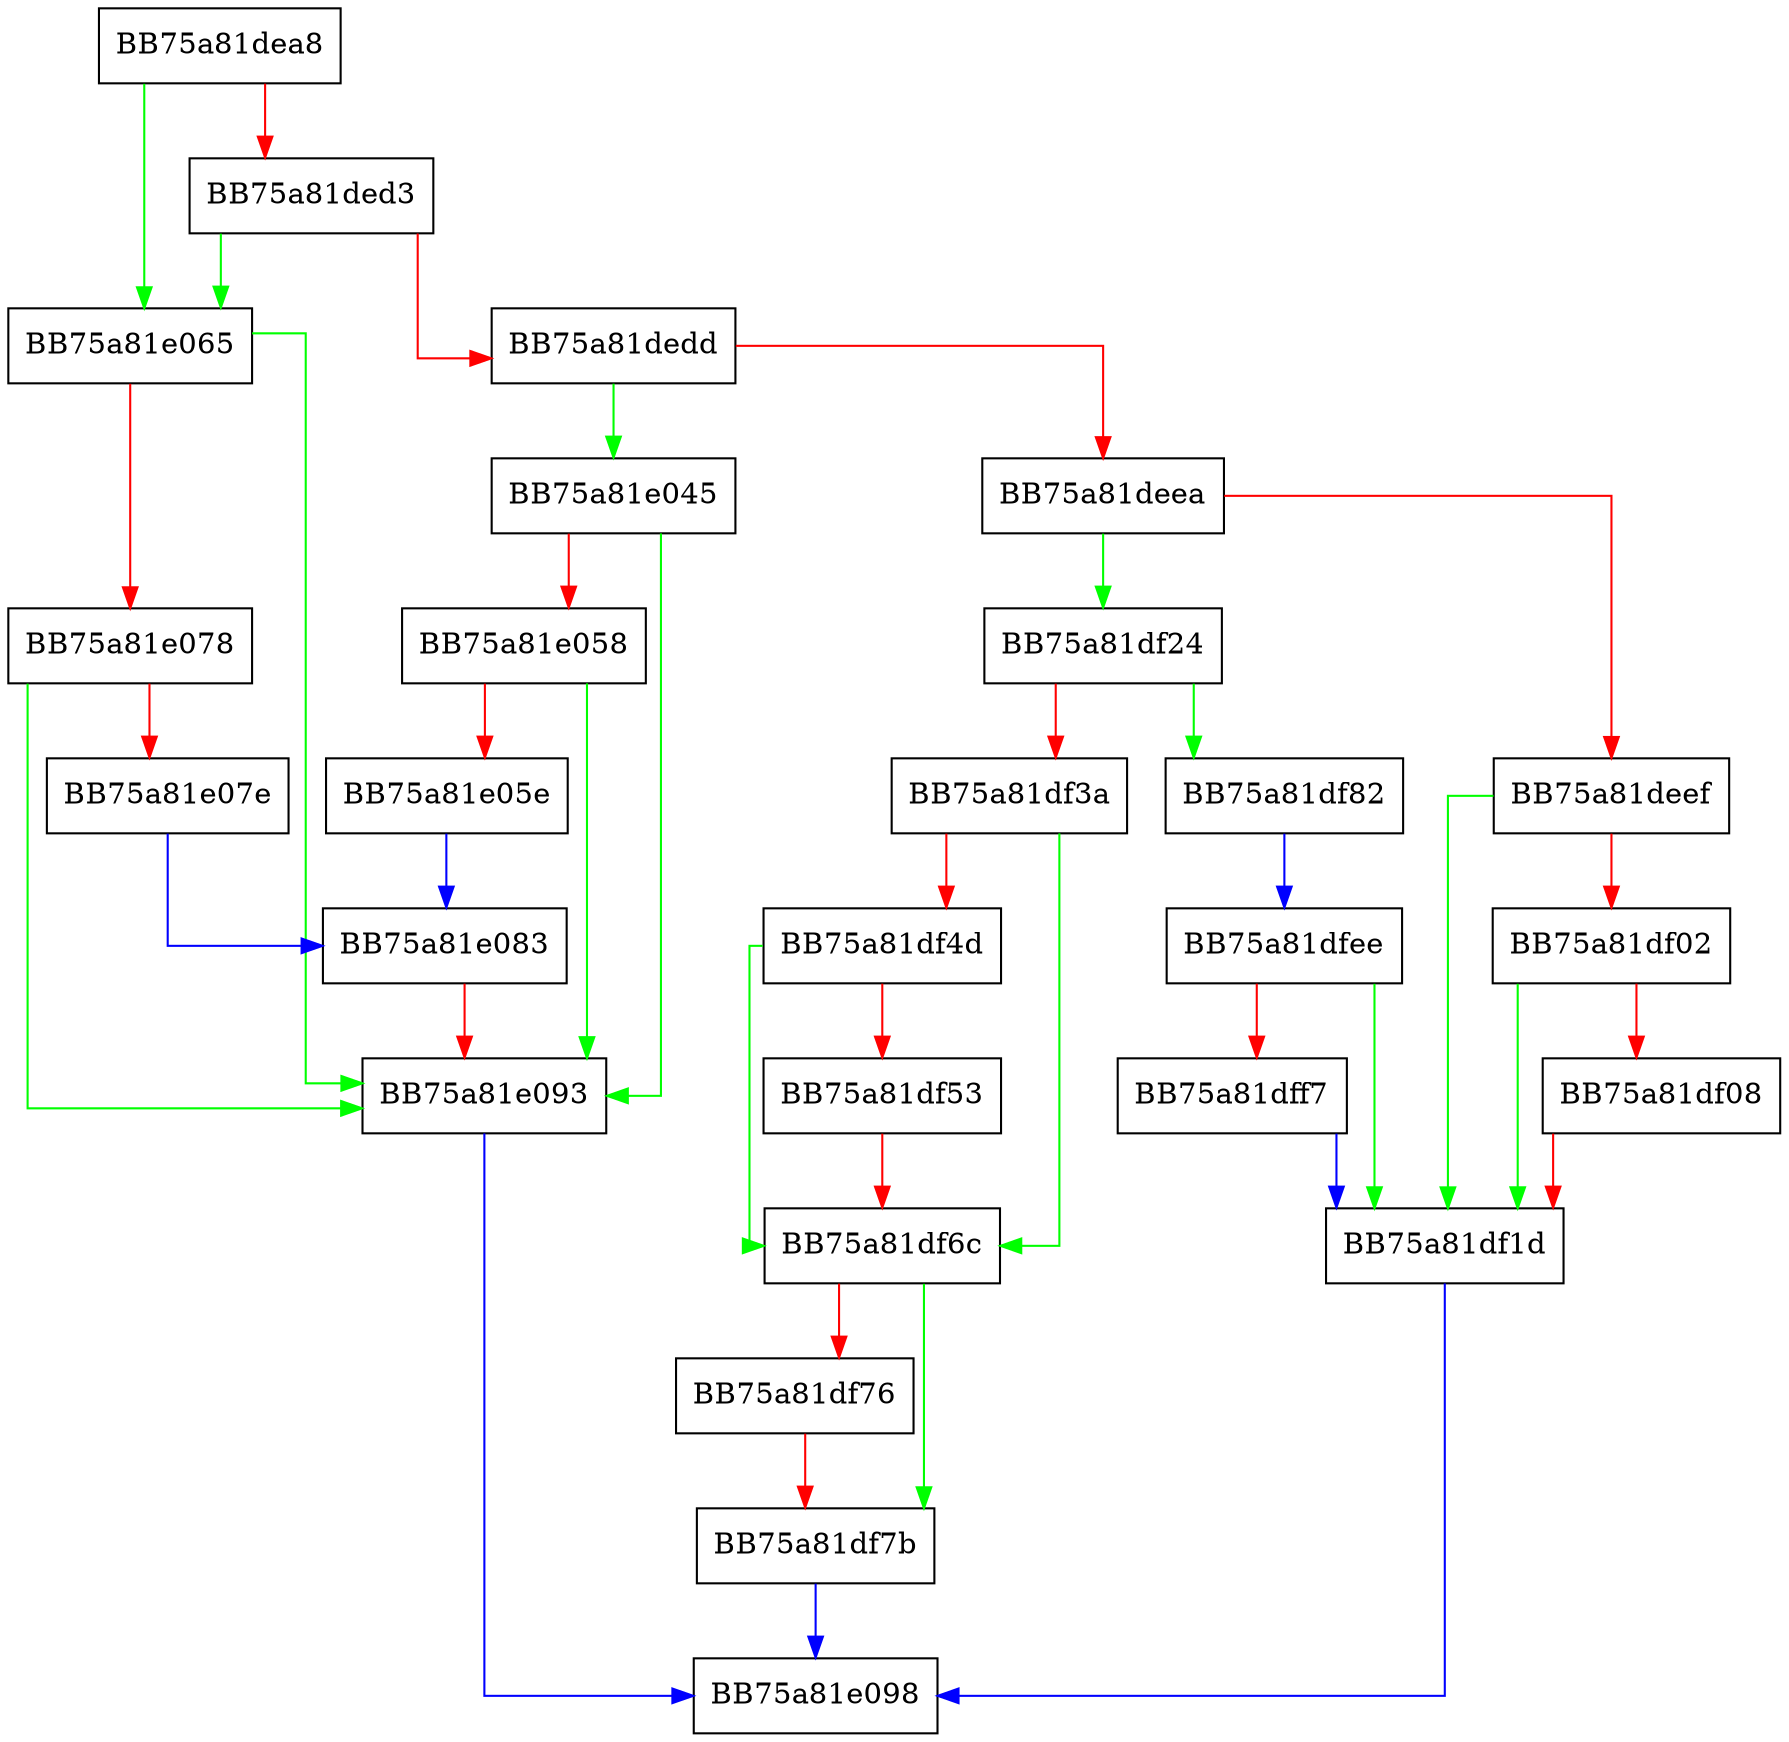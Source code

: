 digraph ProcessBmNetworkFailedConnection {
  node [shape="box"];
  graph [splines=ortho];
  BB75a81dea8 -> BB75a81e065 [color="green"];
  BB75a81dea8 -> BB75a81ded3 [color="red"];
  BB75a81ded3 -> BB75a81e065 [color="green"];
  BB75a81ded3 -> BB75a81dedd [color="red"];
  BB75a81dedd -> BB75a81e045 [color="green"];
  BB75a81dedd -> BB75a81deea [color="red"];
  BB75a81deea -> BB75a81df24 [color="green"];
  BB75a81deea -> BB75a81deef [color="red"];
  BB75a81deef -> BB75a81df1d [color="green"];
  BB75a81deef -> BB75a81df02 [color="red"];
  BB75a81df02 -> BB75a81df1d [color="green"];
  BB75a81df02 -> BB75a81df08 [color="red"];
  BB75a81df08 -> BB75a81df1d [color="red"];
  BB75a81df1d -> BB75a81e098 [color="blue"];
  BB75a81df24 -> BB75a81df82 [color="green"];
  BB75a81df24 -> BB75a81df3a [color="red"];
  BB75a81df3a -> BB75a81df6c [color="green"];
  BB75a81df3a -> BB75a81df4d [color="red"];
  BB75a81df4d -> BB75a81df6c [color="green"];
  BB75a81df4d -> BB75a81df53 [color="red"];
  BB75a81df53 -> BB75a81df6c [color="red"];
  BB75a81df6c -> BB75a81df7b [color="green"];
  BB75a81df6c -> BB75a81df76 [color="red"];
  BB75a81df76 -> BB75a81df7b [color="red"];
  BB75a81df7b -> BB75a81e098 [color="blue"];
  BB75a81df82 -> BB75a81dfee [color="blue"];
  BB75a81dfee -> BB75a81df1d [color="green"];
  BB75a81dfee -> BB75a81dff7 [color="red"];
  BB75a81dff7 -> BB75a81df1d [color="blue"];
  BB75a81e045 -> BB75a81e093 [color="green"];
  BB75a81e045 -> BB75a81e058 [color="red"];
  BB75a81e058 -> BB75a81e093 [color="green"];
  BB75a81e058 -> BB75a81e05e [color="red"];
  BB75a81e05e -> BB75a81e083 [color="blue"];
  BB75a81e065 -> BB75a81e093 [color="green"];
  BB75a81e065 -> BB75a81e078 [color="red"];
  BB75a81e078 -> BB75a81e093 [color="green"];
  BB75a81e078 -> BB75a81e07e [color="red"];
  BB75a81e07e -> BB75a81e083 [color="blue"];
  BB75a81e083 -> BB75a81e093 [color="red"];
  BB75a81e093 -> BB75a81e098 [color="blue"];
}